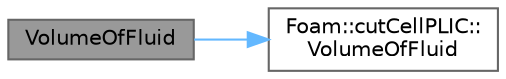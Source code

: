 digraph "VolumeOfFluid"
{
 // LATEX_PDF_SIZE
  bgcolor="transparent";
  edge [fontname=Helvetica,fontsize=10,labelfontname=Helvetica,labelfontsize=10];
  node [fontname=Helvetica,fontsize=10,shape=box,height=0.2,width=0.4];
  rankdir="LR";
  Node1 [id="Node000001",label="VolumeOfFluid",height=0.2,width=0.4,color="gray40", fillcolor="grey60", style="filled", fontcolor="black",tooltip=" "];
  Node1 -> Node2 [id="edge1_Node000001_Node000002",color="steelblue1",style="solid",tooltip=" "];
  Node2 [id="Node000002",label="Foam::cutCellPLIC::\lVolumeOfFluid",height=0.2,width=0.4,color="grey40", fillcolor="white", style="filled",URL="$classFoam_1_1cutCellPLIC.html#a9f60e650897463eff145345050c5d470",tooltip=" "];
}
